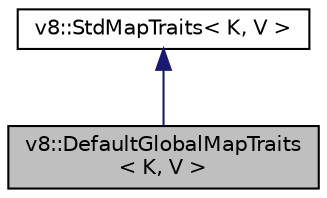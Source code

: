 digraph "v8::DefaultGlobalMapTraits&lt; K, V &gt;"
{
  edge [fontname="Helvetica",fontsize="10",labelfontname="Helvetica",labelfontsize="10"];
  node [fontname="Helvetica",fontsize="10",shape=record];
  Node1 [label="v8::DefaultGlobalMapTraits\l\< K, V \>",height=0.2,width=0.4,color="black", fillcolor="grey75", style="filled", fontcolor="black"];
  Node2 -> Node1 [dir="back",color="midnightblue",fontsize="10",style="solid",fontname="Helvetica"];
  Node2 [label="v8::StdMapTraits\< K, V \>",height=0.2,width=0.4,color="black", fillcolor="white", style="filled",URL="$classv8_1_1StdMapTraits.html"];
}
